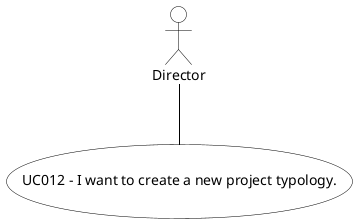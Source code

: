 @startuml
skinparam actor {
BackgroundColor #white
ArrowColor #black
BorderColor #black
}
skinparam usecase {
BackgroundColor #white
ArrowColor #black
BorderColor #black
}
actor "Director"
usecase (UC012 - I want to create a new project typology.)

:Director: -- (UC012 - I want to create a new project typology.)
@enduml